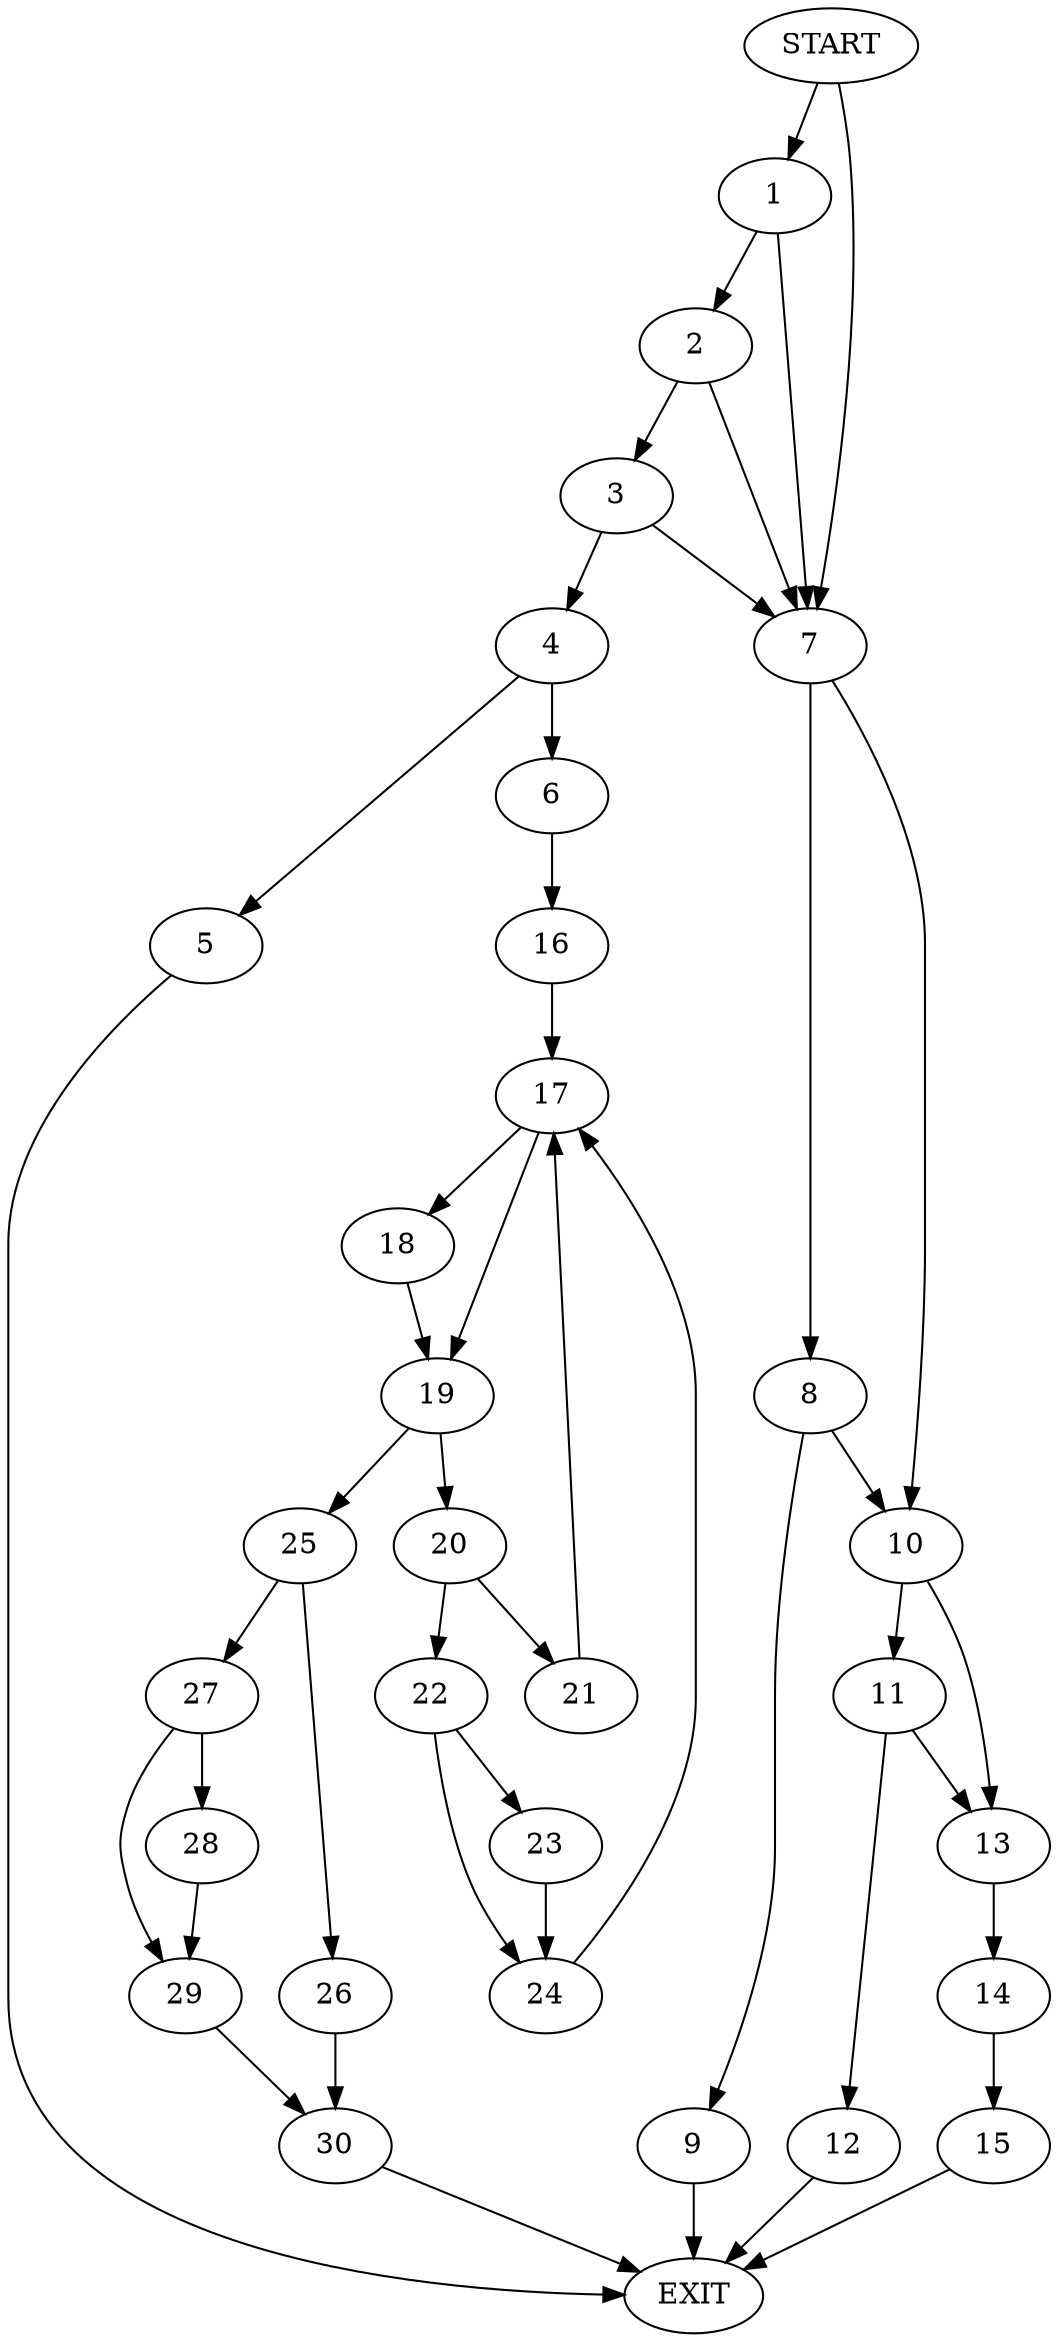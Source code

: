 digraph { 
0 [label="START"];
1;
2;
3;
4;
5;
6;
7;
8;
9;
10;
11;
12;
13;
14;
15;
16;
17;
18;
19;
20;
21;
22;
23;
24;
25;
26;
27;
28;
29;
30;
31[label="EXIT"];
0 -> 1;
0 -> 7;
1 -> 2;
1 -> 7;
2 -> 3;
2 -> 7;
3 -> 4;
3 -> 7;
4 -> 5;
4 -> 6;
5 -> 31;
6 -> 16;
7 -> 8;
7 -> 10;
8 -> 9;
8 -> 10;
9 -> 31;
10 -> 11;
10 -> 13;
11 -> 12;
11 -> 13;
12 -> 31;
13 -> 14;
14 -> 15;
15 -> 31;
16 -> 17;
17 -> 18;
17 -> 19;
18 -> 19;
19 -> 20;
19 -> 25;
20 -> 21;
20 -> 22;
21 -> 17;
22 -> 23;
22 -> 24;
23 -> 24;
24 -> 17;
25 -> 26;
25 -> 27;
26 -> 30;
27 -> 28;
27 -> 29;
28 -> 29;
29 -> 30;
30 -> 31;
}